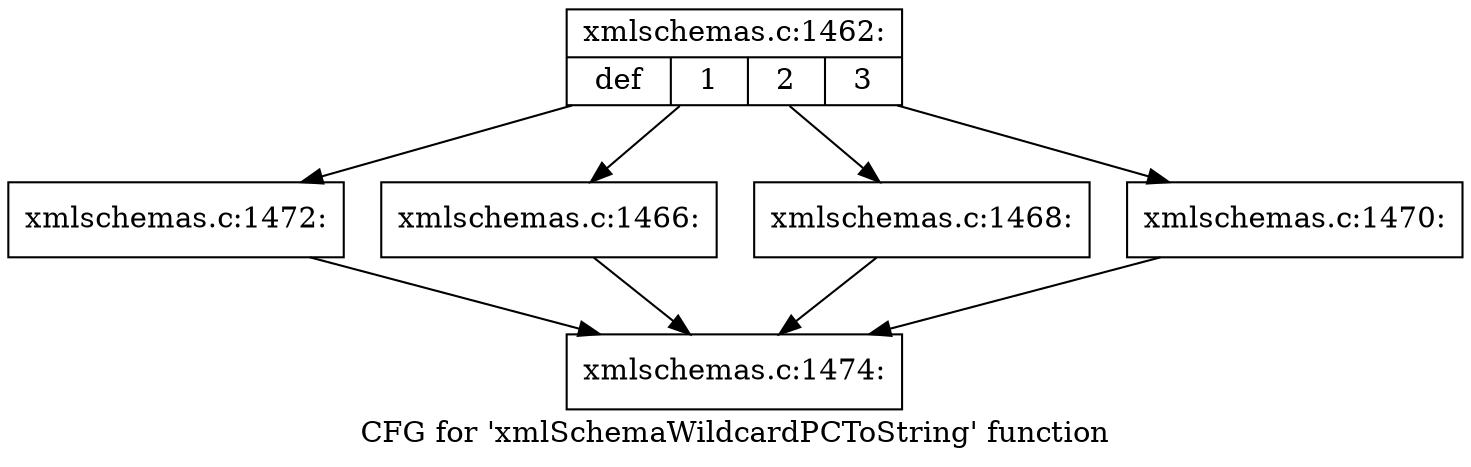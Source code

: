 digraph "CFG for 'xmlSchemaWildcardPCToString' function" {
	label="CFG for 'xmlSchemaWildcardPCToString' function";

	Node0x55d025da1970 [shape=record,label="{xmlschemas.c:1462:|{<s0>def|<s1>1|<s2>2|<s3>3}}"];
	Node0x55d025da1970 -> Node0x55d025e76630;
	Node0x55d025da1970 -> Node0x55d025e78dd0;
	Node0x55d025da1970 -> Node0x55d025e79130;
	Node0x55d025da1970 -> Node0x55d025e79490;
	Node0x55d025e78dd0 [shape=record,label="{xmlschemas.c:1466:}"];
	Node0x55d025e78dd0 -> Node0x55d025e784d0;
	Node0x55d025e79130 [shape=record,label="{xmlschemas.c:1468:}"];
	Node0x55d025e79130 -> Node0x55d025e784d0;
	Node0x55d025e79490 [shape=record,label="{xmlschemas.c:1470:}"];
	Node0x55d025e79490 -> Node0x55d025e784d0;
	Node0x55d025e76630 [shape=record,label="{xmlschemas.c:1472:}"];
	Node0x55d025e76630 -> Node0x55d025e784d0;
	Node0x55d025e784d0 [shape=record,label="{xmlschemas.c:1474:}"];
}
